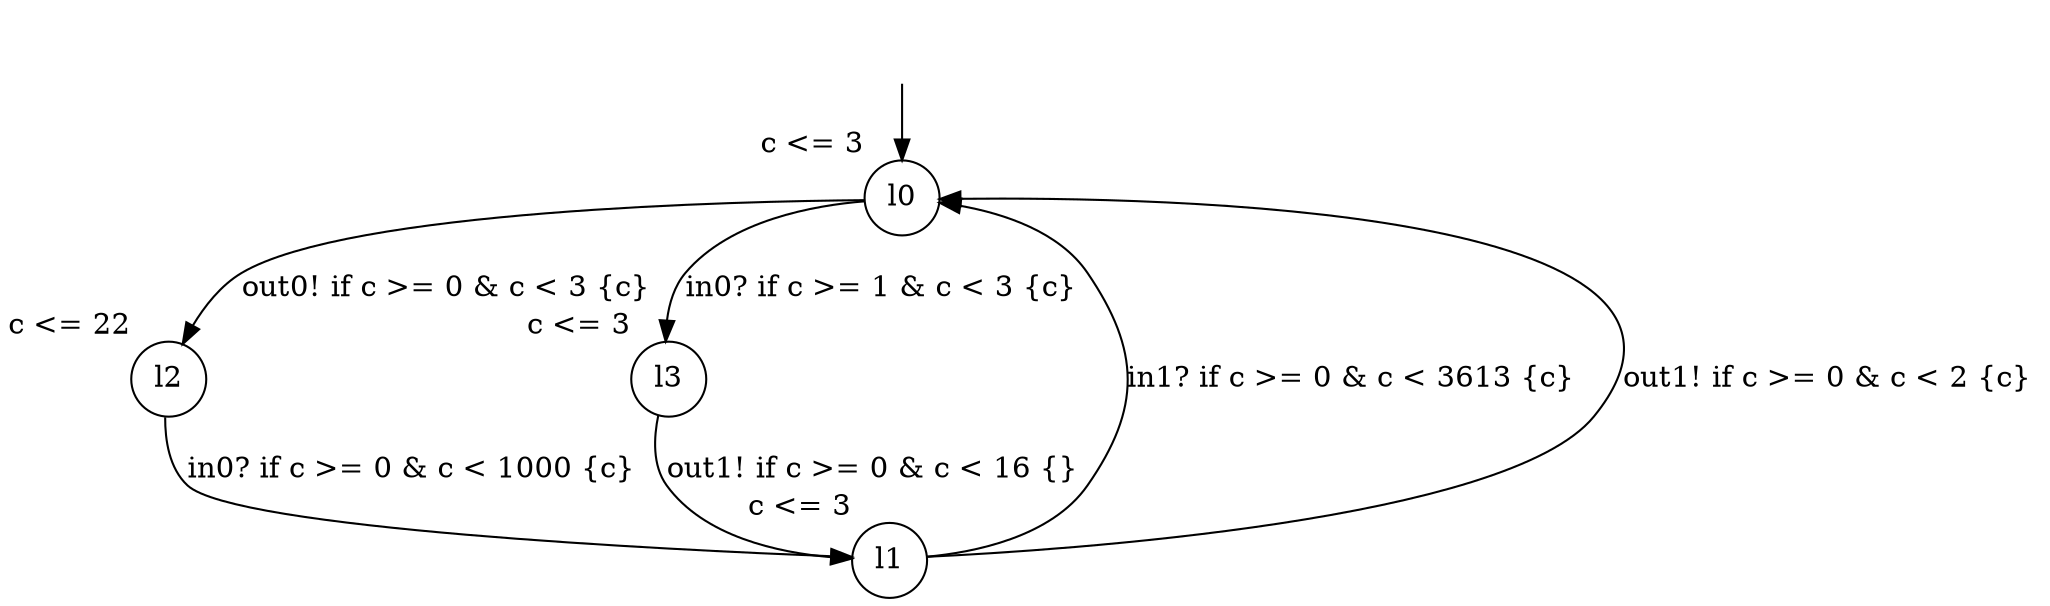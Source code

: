 digraph g {
__start0 [label="" shape="none"];
l0 [shape="circle" margin=0 label="l0", xlabel="c <= 3"];
l1 [shape="circle" margin=0 label="l1", xlabel="c <= 3"];
l2 [shape="circle" margin=0 label="l2", xlabel="c <= 22"];
l3 [shape="circle" margin=0 label="l3", xlabel="c <= 3"];
l0 -> l3 [label="in0? if c >= 1 & c < 3 {c} "];
l0 -> l2 [label="out0! if c >= 0 & c < 3 {c} "];
l1 -> l0 [label="in1? if c >= 0 & c < 3613 {c} "];
l1 -> l0 [label="out1! if c >= 0 & c < 2 {c} "];
l2 -> l1 [label="in0? if c >= 0 & c < 1000 {c} "];
l3 -> l1 [label="out1! if c >= 0 & c < 16 {} "];
__start0 -> l0;
}

